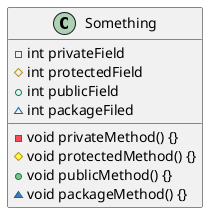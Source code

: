@startuml
class Something {
    -int privateField
    #int protectedField
    +int publicField
    ~int packageFiled
    -void privateMethod() {}
    #void protectedMethod() {}
    +void publicMethod() {}
    ~void packageMethod() {}
}
@enduml